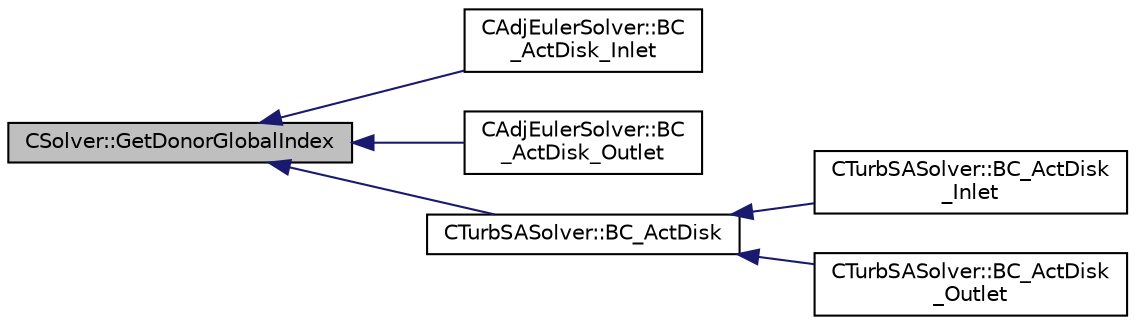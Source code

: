digraph "CSolver::GetDonorGlobalIndex"
{
  edge [fontname="Helvetica",fontsize="10",labelfontname="Helvetica",labelfontsize="10"];
  node [fontname="Helvetica",fontsize="10",shape=record];
  rankdir="LR";
  Node1430 [label="CSolver::GetDonorGlobalIndex",height=0.2,width=0.4,color="black", fillcolor="grey75", style="filled", fontcolor="black"];
  Node1430 -> Node1431 [dir="back",color="midnightblue",fontsize="10",style="solid",fontname="Helvetica"];
  Node1431 [label="CAdjEulerSolver::BC\l_ActDisk_Inlet",height=0.2,width=0.4,color="black", fillcolor="white", style="filled",URL="$class_c_adj_euler_solver.html#ad0f40712ed34d6f42813fbb82540e851",tooltip="Impose an actuator disk inlet boundary condition. "];
  Node1430 -> Node1432 [dir="back",color="midnightblue",fontsize="10",style="solid",fontname="Helvetica"];
  Node1432 [label="CAdjEulerSolver::BC\l_ActDisk_Outlet",height=0.2,width=0.4,color="black", fillcolor="white", style="filled",URL="$class_c_adj_euler_solver.html#a7a751b3b46dbed8e213bb7090633807d",tooltip="Impose an actuator disk outlet boundary condition. "];
  Node1430 -> Node1433 [dir="back",color="midnightblue",fontsize="10",style="solid",fontname="Helvetica"];
  Node1433 [label="CTurbSASolver::BC_ActDisk",height=0.2,width=0.4,color="black", fillcolor="white", style="filled",URL="$class_c_turb_s_a_solver.html#a815ccf4fcbbbd8473c57b95a92be40bf",tooltip="Impose an actuator disk inlet boundary condition. "];
  Node1433 -> Node1434 [dir="back",color="midnightblue",fontsize="10",style="solid",fontname="Helvetica"];
  Node1434 [label="CTurbSASolver::BC_ActDisk\l_Inlet",height=0.2,width=0.4,color="black", fillcolor="white", style="filled",URL="$class_c_turb_s_a_solver.html#af4b390995450e22f614cda369885d718",tooltip="Impose an actuator disk inlet boundary condition. "];
  Node1433 -> Node1435 [dir="back",color="midnightblue",fontsize="10",style="solid",fontname="Helvetica"];
  Node1435 [label="CTurbSASolver::BC_ActDisk\l_Outlet",height=0.2,width=0.4,color="black", fillcolor="white", style="filled",URL="$class_c_turb_s_a_solver.html#aa4e910325d22637e43fe9da55d6ceb79",tooltip="Impose an actuator disk outlet boundary condition. "];
}
